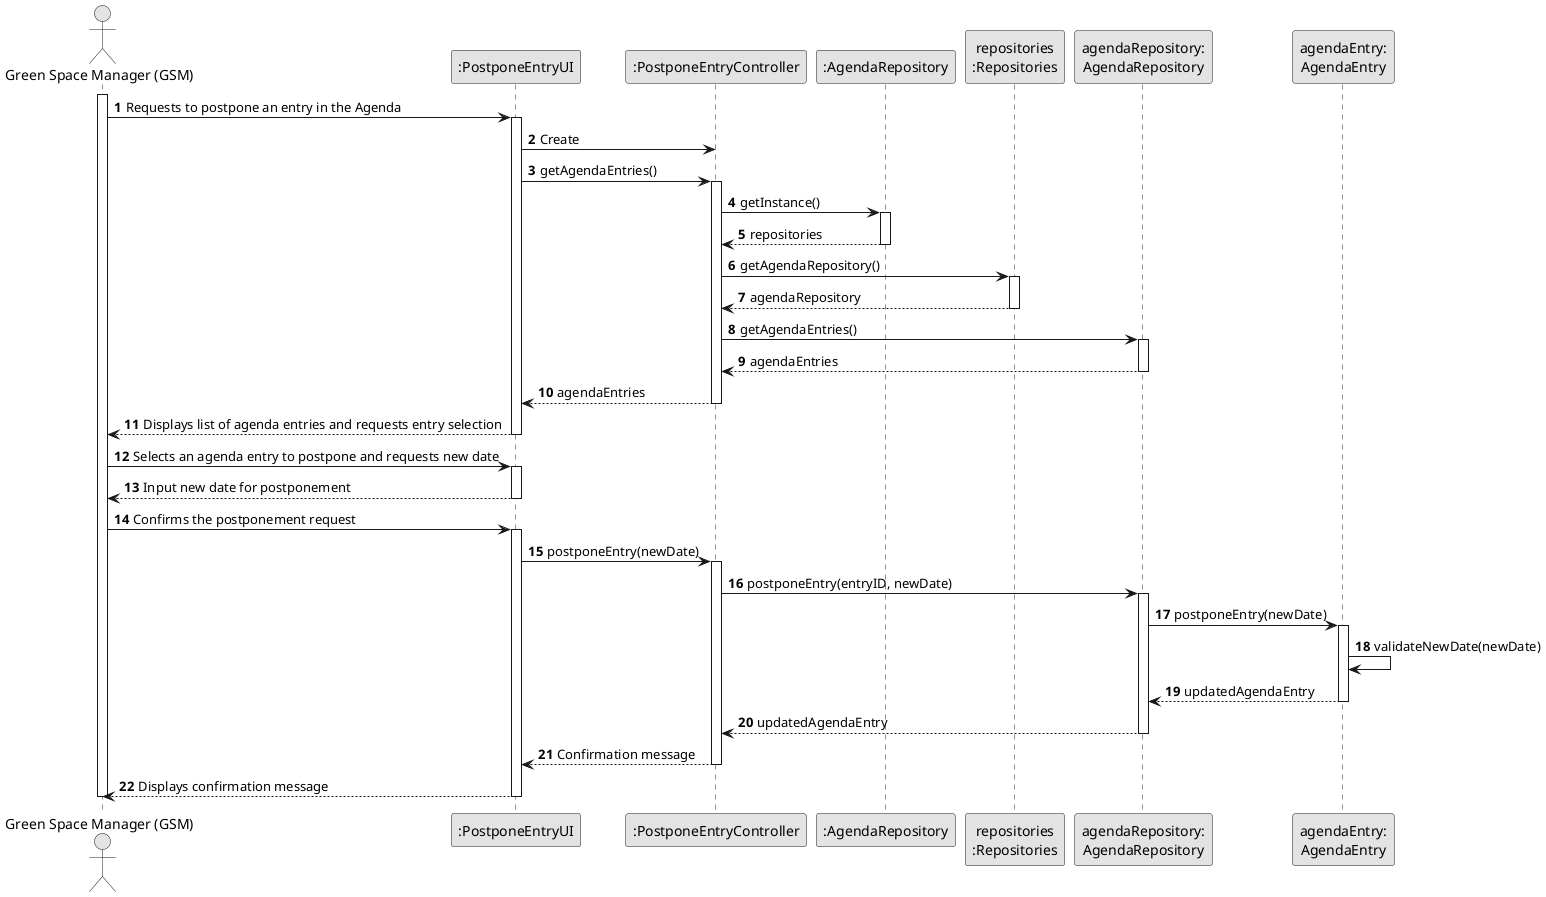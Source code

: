 @startuml
skinparam monochrome true
skinparam packageStyle rectangle
skinparam shadowing false

autonumber

actor "Green Space Manager (GSM)" as GSM
participant ":PostponeEntryUI" as UI
participant ":PostponeEntryController" as CTRL
participant ":AgendaRepository" as REP
participant "repositories\n:Repositories" as PLAT
participant "agendaRepository:\nAgendaRepository" as AGREP
participant "agendaEntry:\nAgendaEntry" as AgendaEntry

activate GSM

GSM -> UI : Requests to postpone an entry in the Agenda
activate UI
UI -> CTRL : Create
UI -> CTRL : getAgendaEntries()
activate CTRL
CTRL -> REP : getInstance()
activate REP
REP --> CTRL: repositories
deactivate REP
CTRL -> PLAT : getAgendaRepository()
activate PLAT
PLAT --> CTRL: agendaRepository
deactivate PLAT
CTRL -> AGREP : getAgendaEntries()
activate AGREP
AGREP --> CTRL : agendaEntries
deactivate AGREP
CTRL --> UI : agendaEntries
deactivate CTRL
UI --> GSM : Displays list of agenda entries and requests entry selection
deactivate UI

GSM -> UI : Selects an agenda entry to postpone and requests new date
activate UI
UI --> GSM : Input new date for postponement
deactivate UI

GSM -> UI : Confirms the postponement request
activate UI
UI -> CTRL : postponeEntry(newDate)
activate CTRL
CTRL -> AGREP : postponeEntry(entryID, newDate)
activate AGREP
AGREP -> AgendaEntry : postponeEntry(newDate)
activate AgendaEntry
AgendaEntry -> AgendaEntry : validateNewDate(newDate)
AgendaEntry --> AGREP : updatedAgendaEntry
deactivate AgendaEntry
AGREP --> CTRL : updatedAgendaEntry
deactivate AGREP
CTRL --> UI : Confirmation message
deactivate CTRL
UI --> GSM : Displays confirmation message
deactivate UI

deactivate GSM

@enduml
